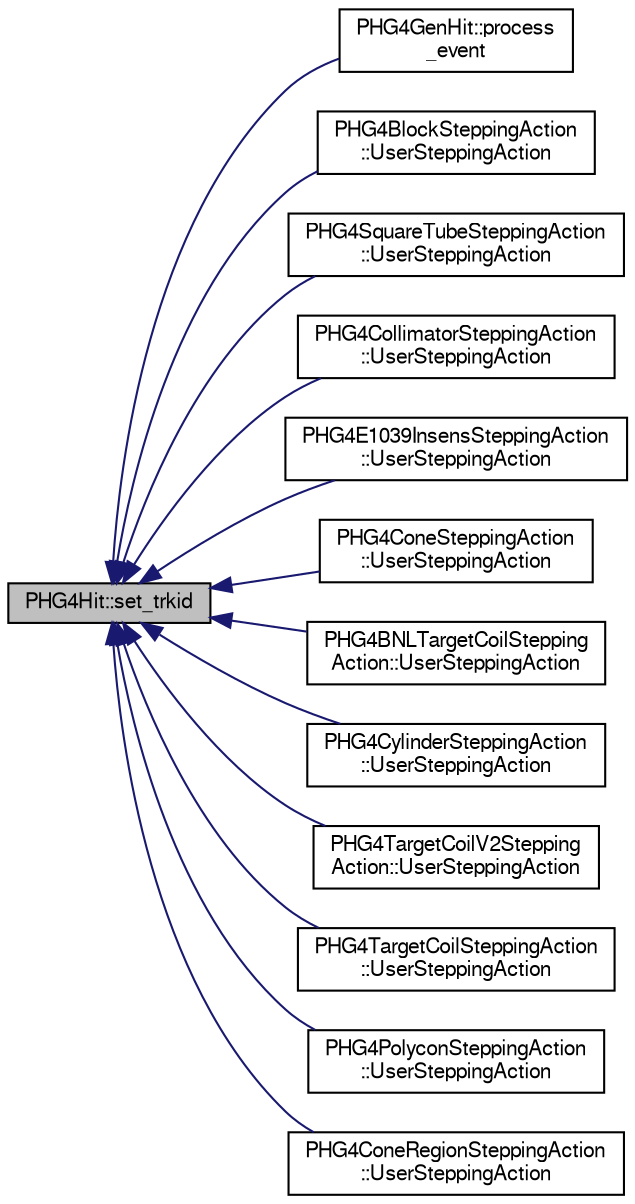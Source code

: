 digraph "PHG4Hit::set_trkid"
{
  bgcolor="transparent";
  edge [fontname="FreeSans",fontsize="10",labelfontname="FreeSans",labelfontsize="10"];
  node [fontname="FreeSans",fontsize="10",shape=record];
  rankdir="LR";
  Node1 [label="PHG4Hit::set_trkid",height=0.2,width=0.4,color="black", fillcolor="grey75", style="filled" fontcolor="black"];
  Node1 -> Node2 [dir="back",color="midnightblue",fontsize="10",style="solid",fontname="FreeSans"];
  Node2 [label="PHG4GenHit::process\l_event",height=0.2,width=0.4,color="black",URL="$d7/da4/classPHG4GenHit.html#ac94e3d486c5184596fff96b0b6070fb1"];
  Node1 -> Node3 [dir="back",color="midnightblue",fontsize="10",style="solid",fontname="FreeSans"];
  Node3 [label="PHG4BlockSteppingAction\l::UserSteppingAction",height=0.2,width=0.4,color="black",URL="$d1/da2/classPHG4BlockSteppingAction.html#ae7baa1eb4f42a8a23888709986dd6881",tooltip="stepping action "];
  Node1 -> Node4 [dir="back",color="midnightblue",fontsize="10",style="solid",fontname="FreeSans"];
  Node4 [label="PHG4SquareTubeSteppingAction\l::UserSteppingAction",height=0.2,width=0.4,color="black",URL="$dc/d4f/classPHG4SquareTubeSteppingAction.html#a92220e4fe55c670cc2a51162184abb11",tooltip="stepping action "];
  Node1 -> Node5 [dir="back",color="midnightblue",fontsize="10",style="solid",fontname="FreeSans"];
  Node5 [label="PHG4CollimatorSteppingAction\l::UserSteppingAction",height=0.2,width=0.4,color="black",URL="$d2/dc6/classPHG4CollimatorSteppingAction.html#a615dc42ea59ff8790f73255c56a8c654",tooltip="stepping action "];
  Node1 -> Node6 [dir="back",color="midnightblue",fontsize="10",style="solid",fontname="FreeSans"];
  Node6 [label="PHG4E1039InsensSteppingAction\l::UserSteppingAction",height=0.2,width=0.4,color="black",URL="$d9/d14/classPHG4E1039InsensSteppingAction.html#a96517d619844a56a49d337482f09d5dd",tooltip="stepping action "];
  Node1 -> Node7 [dir="back",color="midnightblue",fontsize="10",style="solid",fontname="FreeSans"];
  Node7 [label="PHG4ConeSteppingAction\l::UserSteppingAction",height=0.2,width=0.4,color="black",URL="$d4/d7a/classPHG4ConeSteppingAction.html#aafbfccdd1c6a946b946087b0e15580b7",tooltip="stepping action "];
  Node1 -> Node8 [dir="back",color="midnightblue",fontsize="10",style="solid",fontname="FreeSans"];
  Node8 [label="PHG4BNLTargetCoilStepping\lAction::UserSteppingAction",height=0.2,width=0.4,color="black",URL="$d2/db5/classPHG4BNLTargetCoilSteppingAction.html#a0e62c4546b2a6fceca0f410e1fe4d222",tooltip="stepping action "];
  Node1 -> Node9 [dir="back",color="midnightblue",fontsize="10",style="solid",fontname="FreeSans"];
  Node9 [label="PHG4CylinderSteppingAction\l::UserSteppingAction",height=0.2,width=0.4,color="black",URL="$da/d58/classPHG4CylinderSteppingAction.html#a617bc1e8c57c83679e482a27a7d5a8b5",tooltip="stepping action "];
  Node1 -> Node10 [dir="back",color="midnightblue",fontsize="10",style="solid",fontname="FreeSans"];
  Node10 [label="PHG4TargetCoilV2Stepping\lAction::UserSteppingAction",height=0.2,width=0.4,color="black",URL="$d0/dc8/classPHG4TargetCoilV2SteppingAction.html#a751aa8a428c0b81f6afc2b0d53005e48",tooltip="stepping action "];
  Node1 -> Node11 [dir="back",color="midnightblue",fontsize="10",style="solid",fontname="FreeSans"];
  Node11 [label="PHG4TargetCoilSteppingAction\l::UserSteppingAction",height=0.2,width=0.4,color="black",URL="$db/d00/classPHG4TargetCoilSteppingAction.html#a782a5cc75c50dcb78cff48729fe8922f",tooltip="stepping action "];
  Node1 -> Node12 [dir="back",color="midnightblue",fontsize="10",style="solid",fontname="FreeSans"];
  Node12 [label="PHG4PolyconSteppingAction\l::UserSteppingAction",height=0.2,width=0.4,color="black",URL="$d3/d3d/classPHG4PolyconSteppingAction.html#a3c87e656ab7fe0670495941e0c545bfd",tooltip="stepping action "];
  Node1 -> Node13 [dir="back",color="midnightblue",fontsize="10",style="solid",fontname="FreeSans"];
  Node13 [label="PHG4ConeRegionSteppingAction\l::UserSteppingAction",height=0.2,width=0.4,color="black",URL="$d4/de5/classPHG4ConeRegionSteppingAction.html#a6a0eac7c30dd6f9410c17974f373aa3b",tooltip="stepping action "];
}
